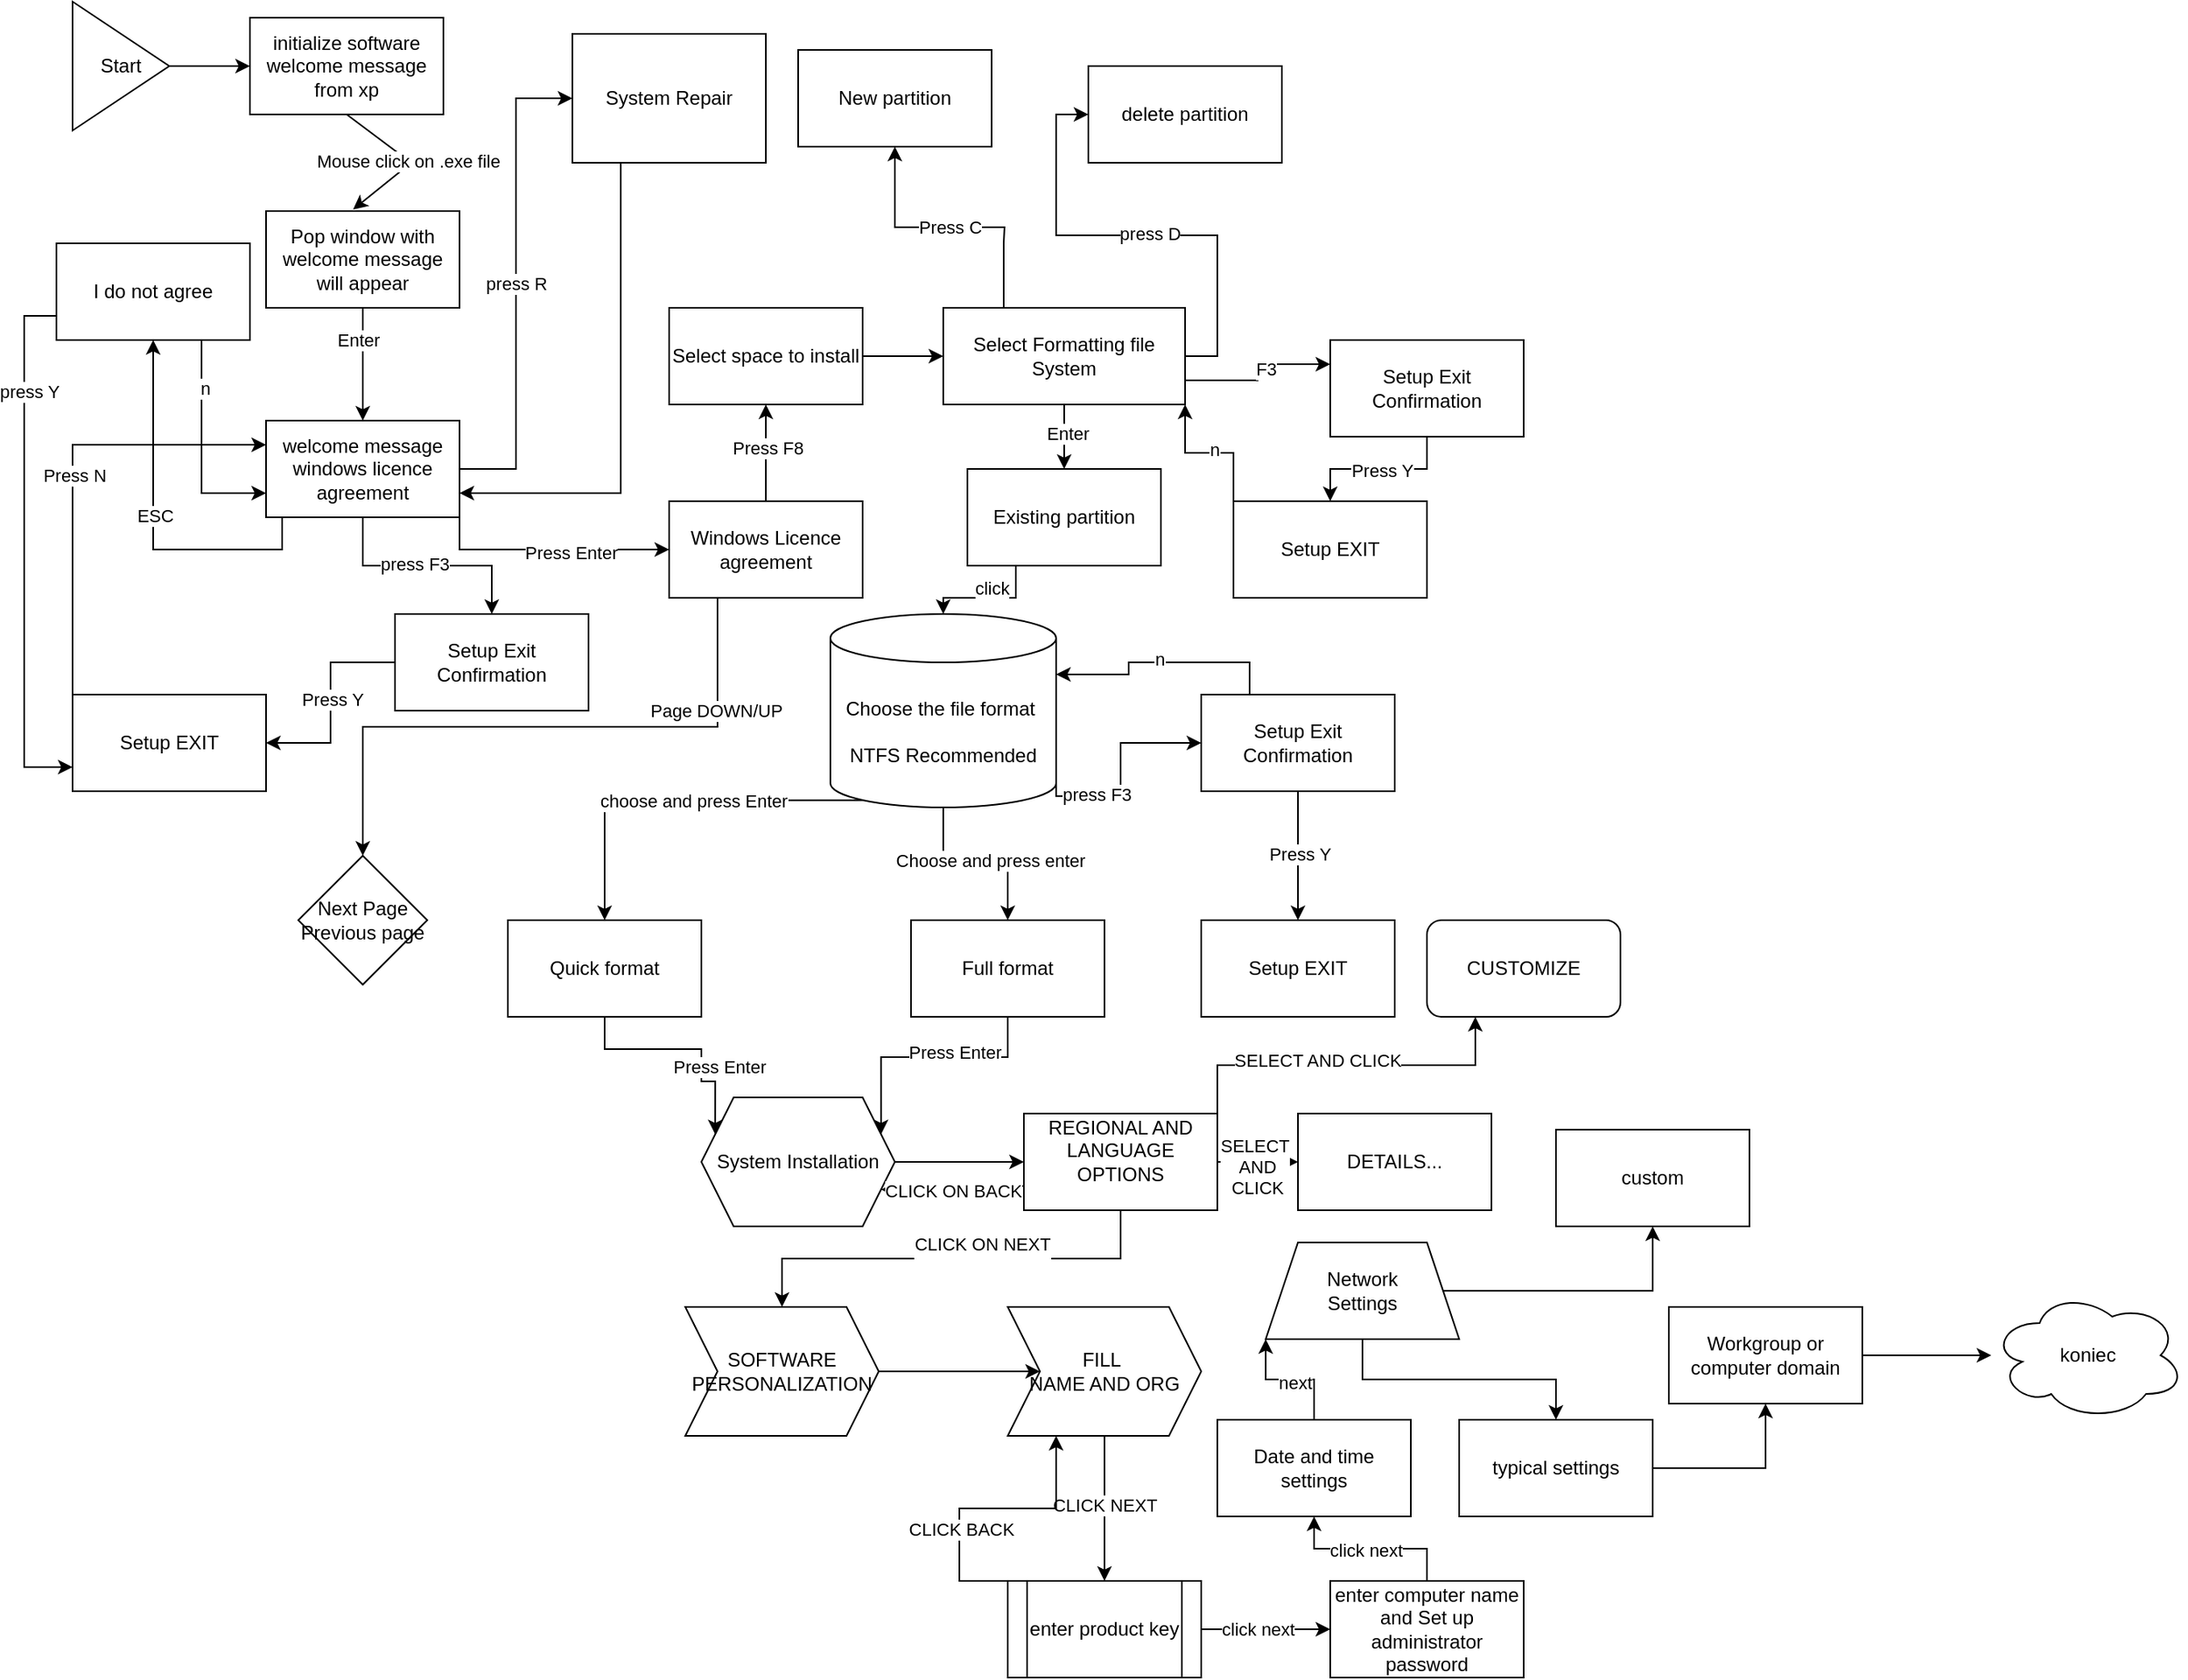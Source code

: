 <mxfile version="23.1.7" type="github">
  <diagram name="Page-1" id="2YBvvXClWsGukQMizWep">
    <mxGraphModel dx="2138" dy="573" grid="1" gridSize="10" guides="1" tooltips="1" connect="1" arrows="1" fold="1" page="1" pageScale="1" pageWidth="1100" pageHeight="850" math="0" shadow="0">
      <root>
        <mxCell id="0" />
        <mxCell id="1" parent="0" />
        <mxCell id="S-r7GQF2_RwExeyJcbZk-1" value="initialize software&lt;br&gt;welcome message from xp" style="rounded=0;whiteSpace=wrap;html=1;" parent="1" vertex="1">
          <mxGeometry x="10" y="20" width="120" height="60" as="geometry" />
        </mxCell>
        <mxCell id="S-r7GQF2_RwExeyJcbZk-18" value="" style="edgeStyle=orthogonalEdgeStyle;rounded=0;orthogonalLoop=1;jettySize=auto;html=1;" parent="1" source="S-r7GQF2_RwExeyJcbZk-2" target="S-r7GQF2_RwExeyJcbZk-17" edge="1">
          <mxGeometry relative="1" as="geometry" />
        </mxCell>
        <mxCell id="S-r7GQF2_RwExeyJcbZk-25" value="press F3" style="edgeLabel;html=1;align=center;verticalAlign=middle;resizable=0;points=[];" parent="S-r7GQF2_RwExeyJcbZk-18" vertex="1" connectable="0">
          <mxGeometry x="-0.118" y="1" relative="1" as="geometry">
            <mxPoint as="offset" />
          </mxGeometry>
        </mxCell>
        <mxCell id="S-r7GQF2_RwExeyJcbZk-19" style="edgeStyle=orthogonalEdgeStyle;rounded=0;orthogonalLoop=1;jettySize=auto;html=1;exitX=1;exitY=1;exitDx=0;exitDy=0;" parent="1" source="S-r7GQF2_RwExeyJcbZk-2" target="S-r7GQF2_RwExeyJcbZk-21" edge="1">
          <mxGeometry relative="1" as="geometry">
            <mxPoint x="230" y="410" as="targetPoint" />
          </mxGeometry>
        </mxCell>
        <mxCell id="S-r7GQF2_RwExeyJcbZk-32" value="Press Enter" style="edgeLabel;html=1;align=center;verticalAlign=middle;resizable=0;points=[];" parent="S-r7GQF2_RwExeyJcbZk-19" vertex="1" connectable="0">
          <mxGeometry x="0.177" y="-2" relative="1" as="geometry">
            <mxPoint as="offset" />
          </mxGeometry>
        </mxCell>
        <mxCell id="S-r7GQF2_RwExeyJcbZk-20" value="press R" style="edgeStyle=orthogonalEdgeStyle;rounded=0;orthogonalLoop=1;jettySize=auto;html=1;exitX=1;exitY=0.5;exitDx=0;exitDy=0;entryX=0;entryY=0.5;entryDx=0;entryDy=0;" parent="1" source="S-r7GQF2_RwExeyJcbZk-2" target="S-r7GQF2_RwExeyJcbZk-22" edge="1">
          <mxGeometry relative="1" as="geometry">
            <mxPoint x="260" y="290" as="targetPoint" />
          </mxGeometry>
        </mxCell>
        <mxCell id="6DMjlz3YkKxdJR9fjgnc-8" value="" style="edgeStyle=orthogonalEdgeStyle;rounded=0;orthogonalLoop=1;jettySize=auto;html=1;" edge="1" parent="1" source="S-r7GQF2_RwExeyJcbZk-2" target="6DMjlz3YkKxdJR9fjgnc-7">
          <mxGeometry relative="1" as="geometry">
            <Array as="points">
              <mxPoint x="30" y="350" />
              <mxPoint x="-50" y="350" />
            </Array>
          </mxGeometry>
        </mxCell>
        <mxCell id="6DMjlz3YkKxdJR9fjgnc-9" value="ESC" style="edgeLabel;html=1;align=center;verticalAlign=middle;resizable=0;points=[];" vertex="1" connectable="0" parent="6DMjlz3YkKxdJR9fjgnc-8">
          <mxGeometry x="0.056" y="-1" relative="1" as="geometry">
            <mxPoint as="offset" />
          </mxGeometry>
        </mxCell>
        <mxCell id="S-r7GQF2_RwExeyJcbZk-2" value="welcome message windows licence agreement" style="rounded=0;whiteSpace=wrap;html=1;" parent="1" vertex="1">
          <mxGeometry x="20" y="270" width="120" height="60" as="geometry" />
        </mxCell>
        <mxCell id="S-r7GQF2_RwExeyJcbZk-5" value="" style="edgeStyle=orthogonalEdgeStyle;rounded=0;orthogonalLoop=1;jettySize=auto;html=1;" parent="1" source="S-r7GQF2_RwExeyJcbZk-3" target="S-r7GQF2_RwExeyJcbZk-2" edge="1">
          <mxGeometry relative="1" as="geometry" />
        </mxCell>
        <mxCell id="S-r7GQF2_RwExeyJcbZk-15" value="Enter" style="edgeLabel;html=1;align=center;verticalAlign=middle;resizable=0;points=[];" parent="S-r7GQF2_RwExeyJcbZk-5" vertex="1" connectable="0">
          <mxGeometry x="-0.45" y="-3" relative="1" as="geometry">
            <mxPoint as="offset" />
          </mxGeometry>
        </mxCell>
        <mxCell id="S-r7GQF2_RwExeyJcbZk-3" value="Pop window with welcome message will appear" style="rounded=0;whiteSpace=wrap;html=1;" parent="1" vertex="1">
          <mxGeometry x="20" y="140" width="120" height="60" as="geometry" />
        </mxCell>
        <mxCell id="S-r7GQF2_RwExeyJcbZk-4" value="Mouse click on .exe file" style="endArrow=classic;html=1;rounded=0;entryX=0.45;entryY=-0.017;entryDx=0;entryDy=0;entryPerimeter=0;exitX=0.5;exitY=1;exitDx=0;exitDy=0;" parent="1" source="S-r7GQF2_RwExeyJcbZk-1" target="S-r7GQF2_RwExeyJcbZk-3" edge="1">
          <mxGeometry width="50" height="50" relative="1" as="geometry">
            <mxPoint x="340" y="310" as="sourcePoint" />
            <mxPoint x="390" y="260" as="targetPoint" />
            <Array as="points">
              <mxPoint x="110" y="110" />
            </Array>
          </mxGeometry>
        </mxCell>
        <mxCell id="S-r7GQF2_RwExeyJcbZk-28" value="" style="edgeStyle=orthogonalEdgeStyle;rounded=0;orthogonalLoop=1;jettySize=auto;html=1;" parent="1" source="S-r7GQF2_RwExeyJcbZk-17" target="S-r7GQF2_RwExeyJcbZk-27" edge="1">
          <mxGeometry relative="1" as="geometry" />
        </mxCell>
        <mxCell id="S-r7GQF2_RwExeyJcbZk-29" value="Press Y" style="edgeLabel;html=1;align=center;verticalAlign=middle;resizable=0;points=[];" parent="S-r7GQF2_RwExeyJcbZk-28" vertex="1" connectable="0">
          <mxGeometry x="-0.038" y="1" relative="1" as="geometry">
            <mxPoint as="offset" />
          </mxGeometry>
        </mxCell>
        <mxCell id="S-r7GQF2_RwExeyJcbZk-17" value="Setup Exit Confirmation" style="whiteSpace=wrap;html=1;rounded=0;" parent="1" vertex="1">
          <mxGeometry x="100" y="390" width="120" height="60" as="geometry" />
        </mxCell>
        <mxCell id="S-r7GQF2_RwExeyJcbZk-33" style="edgeStyle=orthogonalEdgeStyle;rounded=0;orthogonalLoop=1;jettySize=auto;html=1;exitX=0.5;exitY=0;exitDx=0;exitDy=0;entryX=0.5;entryY=1;entryDx=0;entryDy=0;" parent="1" source="S-r7GQF2_RwExeyJcbZk-21" target="S-r7GQF2_RwExeyJcbZk-34" edge="1">
          <mxGeometry relative="1" as="geometry">
            <mxPoint x="330.429" y="270" as="targetPoint" />
          </mxGeometry>
        </mxCell>
        <mxCell id="S-r7GQF2_RwExeyJcbZk-35" value="Press F8" style="edgeLabel;html=1;align=center;verticalAlign=middle;resizable=0;points=[];" parent="S-r7GQF2_RwExeyJcbZk-33" vertex="1" connectable="0">
          <mxGeometry x="0.11" y="-1" relative="1" as="geometry">
            <mxPoint as="offset" />
          </mxGeometry>
        </mxCell>
        <mxCell id="6DMjlz3YkKxdJR9fjgnc-14" style="edgeStyle=orthogonalEdgeStyle;rounded=0;orthogonalLoop=1;jettySize=auto;html=1;exitX=0.25;exitY=1;exitDx=0;exitDy=0;" edge="1" parent="1" source="S-r7GQF2_RwExeyJcbZk-21" target="6DMjlz3YkKxdJR9fjgnc-15">
          <mxGeometry relative="1" as="geometry">
            <mxPoint x="300.261" y="430.0" as="targetPoint" />
          </mxGeometry>
        </mxCell>
        <mxCell id="6DMjlz3YkKxdJR9fjgnc-16" value="Page DOWN/UP" style="edgeLabel;html=1;align=center;verticalAlign=middle;resizable=0;points=[];" vertex="1" connectable="0" parent="6DMjlz3YkKxdJR9fjgnc-14">
          <mxGeometry x="-0.633" y="-1" relative="1" as="geometry">
            <mxPoint as="offset" />
          </mxGeometry>
        </mxCell>
        <mxCell id="S-r7GQF2_RwExeyJcbZk-21" value="Windows Licence agreement" style="whiteSpace=wrap;html=1;rounded=0;" parent="1" vertex="1">
          <mxGeometry x="270" y="320" width="120" height="60" as="geometry" />
        </mxCell>
        <mxCell id="S-r7GQF2_RwExeyJcbZk-26" style="edgeStyle=orthogonalEdgeStyle;rounded=0;orthogonalLoop=1;jettySize=auto;html=1;exitX=0.25;exitY=1;exitDx=0;exitDy=0;entryX=1;entryY=0.75;entryDx=0;entryDy=0;" parent="1" source="S-r7GQF2_RwExeyJcbZk-22" target="S-r7GQF2_RwExeyJcbZk-2" edge="1">
          <mxGeometry relative="1" as="geometry" />
        </mxCell>
        <mxCell id="S-r7GQF2_RwExeyJcbZk-22" value="System Repair" style="whiteSpace=wrap;html=1;rounded=0;" parent="1" vertex="1">
          <mxGeometry x="210" y="30" width="120" height="80" as="geometry" />
        </mxCell>
        <mxCell id="S-r7GQF2_RwExeyJcbZk-30" style="edgeStyle=orthogonalEdgeStyle;rounded=0;orthogonalLoop=1;jettySize=auto;html=1;exitX=0;exitY=0;exitDx=0;exitDy=0;entryX=0;entryY=0.25;entryDx=0;entryDy=0;" parent="1" source="S-r7GQF2_RwExeyJcbZk-27" target="S-r7GQF2_RwExeyJcbZk-2" edge="1">
          <mxGeometry relative="1" as="geometry" />
        </mxCell>
        <mxCell id="S-r7GQF2_RwExeyJcbZk-31" value="Press N" style="edgeLabel;html=1;align=center;verticalAlign=middle;resizable=0;points=[];" parent="S-r7GQF2_RwExeyJcbZk-30" vertex="1" connectable="0">
          <mxGeometry x="-0.007" y="-1" relative="1" as="geometry">
            <mxPoint as="offset" />
          </mxGeometry>
        </mxCell>
        <mxCell id="S-r7GQF2_RwExeyJcbZk-27" value="Setup EXIT" style="whiteSpace=wrap;html=1;rounded=0;" parent="1" vertex="1">
          <mxGeometry x="-100" y="440" width="120" height="60" as="geometry" />
        </mxCell>
        <mxCell id="S-r7GQF2_RwExeyJcbZk-36" style="edgeStyle=orthogonalEdgeStyle;rounded=0;orthogonalLoop=1;jettySize=auto;html=1;exitX=1;exitY=0.5;exitDx=0;exitDy=0;" parent="1" source="S-r7GQF2_RwExeyJcbZk-34" target="S-r7GQF2_RwExeyJcbZk-37" edge="1">
          <mxGeometry relative="1" as="geometry">
            <mxPoint x="460" y="229.571" as="targetPoint" />
          </mxGeometry>
        </mxCell>
        <mxCell id="S-r7GQF2_RwExeyJcbZk-34" value="Select space to install" style="whiteSpace=wrap;html=1;rounded=0;" parent="1" vertex="1">
          <mxGeometry x="270" y="200" width="120" height="60" as="geometry" />
        </mxCell>
        <mxCell id="S-r7GQF2_RwExeyJcbZk-39" value="" style="edgeStyle=orthogonalEdgeStyle;rounded=0;orthogonalLoop=1;jettySize=auto;html=1;" parent="1" source="S-r7GQF2_RwExeyJcbZk-37" target="S-r7GQF2_RwExeyJcbZk-38" edge="1">
          <mxGeometry relative="1" as="geometry" />
        </mxCell>
        <mxCell id="S-r7GQF2_RwExeyJcbZk-40" value="Enter" style="edgeLabel;html=1;align=center;verticalAlign=middle;resizable=0;points=[];" parent="S-r7GQF2_RwExeyJcbZk-39" vertex="1" connectable="0">
          <mxGeometry x="-0.132" y="2" relative="1" as="geometry">
            <mxPoint as="offset" />
          </mxGeometry>
        </mxCell>
        <mxCell id="S-r7GQF2_RwExeyJcbZk-41" value="Press C" style="edgeStyle=orthogonalEdgeStyle;rounded=0;orthogonalLoop=1;jettySize=auto;html=1;exitX=0.25;exitY=0;exitDx=0;exitDy=0;entryX=0.5;entryY=1;entryDx=0;entryDy=0;" parent="1" source="S-r7GQF2_RwExeyJcbZk-37" target="S-r7GQF2_RwExeyJcbZk-42" edge="1">
          <mxGeometry relative="1" as="geometry">
            <mxPoint x="460" y="130" as="targetPoint" />
            <Array as="points">
              <mxPoint x="478" y="160" />
              <mxPoint x="478" y="160" />
              <mxPoint x="478" y="150" />
              <mxPoint x="410" y="150" />
            </Array>
          </mxGeometry>
        </mxCell>
        <mxCell id="S-r7GQF2_RwExeyJcbZk-58" style="edgeStyle=orthogonalEdgeStyle;rounded=0;orthogonalLoop=1;jettySize=auto;html=1;exitX=1;exitY=0.5;exitDx=0;exitDy=0;entryX=0;entryY=0.5;entryDx=0;entryDy=0;" parent="1" source="S-r7GQF2_RwExeyJcbZk-37" target="S-r7GQF2_RwExeyJcbZk-59" edge="1">
          <mxGeometry relative="1" as="geometry">
            <mxPoint x="640" y="229.571" as="targetPoint" />
          </mxGeometry>
        </mxCell>
        <mxCell id="S-r7GQF2_RwExeyJcbZk-60" value="press D" style="edgeLabel;html=1;align=center;verticalAlign=middle;resizable=0;points=[];" parent="S-r7GQF2_RwExeyJcbZk-58" vertex="1" connectable="0">
          <mxGeometry x="-0.054" y="-1" relative="1" as="geometry">
            <mxPoint as="offset" />
          </mxGeometry>
        </mxCell>
        <mxCell id="6DMjlz3YkKxdJR9fjgnc-1" style="edgeStyle=orthogonalEdgeStyle;rounded=0;orthogonalLoop=1;jettySize=auto;html=1;exitX=1;exitY=0.75;exitDx=0;exitDy=0;entryX=0;entryY=0.25;entryDx=0;entryDy=0;" edge="1" parent="1" source="S-r7GQF2_RwExeyJcbZk-37" target="S-r7GQF2_RwExeyJcbZk-89">
          <mxGeometry relative="1" as="geometry" />
        </mxCell>
        <mxCell id="6DMjlz3YkKxdJR9fjgnc-2" value="F3" style="edgeLabel;html=1;align=center;verticalAlign=middle;resizable=0;points=[];" vertex="1" connectable="0" parent="6DMjlz3YkKxdJR9fjgnc-1">
          <mxGeometry x="0.2" y="-3" relative="1" as="geometry">
            <mxPoint as="offset" />
          </mxGeometry>
        </mxCell>
        <mxCell id="S-r7GQF2_RwExeyJcbZk-37" value="Select Formatting file System" style="rounded=0;whiteSpace=wrap;html=1;" parent="1" vertex="1">
          <mxGeometry x="440" y="200" width="150" height="60" as="geometry" />
        </mxCell>
        <mxCell id="S-r7GQF2_RwExeyJcbZk-47" style="edgeStyle=orthogonalEdgeStyle;rounded=0;orthogonalLoop=1;jettySize=auto;html=1;exitX=0.25;exitY=1;exitDx=0;exitDy=0;" parent="1" source="S-r7GQF2_RwExeyJcbZk-38" target="S-r7GQF2_RwExeyJcbZk-61" edge="1">
          <mxGeometry relative="1" as="geometry">
            <mxPoint x="360" y="430" as="targetPoint" />
          </mxGeometry>
        </mxCell>
        <mxCell id="S-r7GQF2_RwExeyJcbZk-48" value="click&lt;div&gt;&lt;br/&gt;&lt;/div&gt;" style="edgeLabel;html=1;align=center;verticalAlign=middle;resizable=0;points=[];" parent="S-r7GQF2_RwExeyJcbZk-47" vertex="1" connectable="0">
          <mxGeometry x="-0.063" y="1" relative="1" as="geometry">
            <mxPoint as="offset" />
          </mxGeometry>
        </mxCell>
        <mxCell id="S-r7GQF2_RwExeyJcbZk-38" value="Existing partition" style="whiteSpace=wrap;html=1;rounded=0;" parent="1" vertex="1">
          <mxGeometry x="455" y="300" width="120" height="60" as="geometry" />
        </mxCell>
        <mxCell id="S-r7GQF2_RwExeyJcbZk-42" value="New partition" style="whiteSpace=wrap;html=1;rounded=0;" parent="1" vertex="1">
          <mxGeometry x="350" y="40" width="120" height="60" as="geometry" />
        </mxCell>
        <mxCell id="S-r7GQF2_RwExeyJcbZk-49" style="edgeStyle=orthogonalEdgeStyle;rounded=0;orthogonalLoop=1;jettySize=auto;html=1;exitX=0.145;exitY=1;exitDx=0;exitDy=-4.35;entryX=0.5;entryY=0;entryDx=0;entryDy=0;exitPerimeter=0;" parent="1" source="S-r7GQF2_RwExeyJcbZk-61" target="S-r7GQF2_RwExeyJcbZk-51" edge="1">
          <mxGeometry relative="1" as="geometry">
            <mxPoint x="280.0" y="580" as="targetPoint" />
            <mxPoint x="330" y="490" as="sourcePoint" />
          </mxGeometry>
        </mxCell>
        <mxCell id="S-r7GQF2_RwExeyJcbZk-53" value="choose and press Enter" style="edgeLabel;html=1;align=center;verticalAlign=middle;resizable=0;points=[];" parent="S-r7GQF2_RwExeyJcbZk-49" vertex="1" connectable="0">
          <mxGeometry x="-0.099" relative="1" as="geometry">
            <mxPoint as="offset" />
          </mxGeometry>
        </mxCell>
        <mxCell id="S-r7GQF2_RwExeyJcbZk-50" style="edgeStyle=orthogonalEdgeStyle;rounded=0;orthogonalLoop=1;jettySize=auto;html=1;" parent="1" source="S-r7GQF2_RwExeyJcbZk-61" target="S-r7GQF2_RwExeyJcbZk-52" edge="1">
          <mxGeometry relative="1" as="geometry">
            <mxPoint x="440.0" y="580" as="targetPoint" />
            <mxPoint x="390" y="490" as="sourcePoint" />
          </mxGeometry>
        </mxCell>
        <mxCell id="S-r7GQF2_RwExeyJcbZk-54" value="Choose and press enter" style="edgeLabel;html=1;align=center;verticalAlign=middle;resizable=0;points=[];" parent="S-r7GQF2_RwExeyJcbZk-50" vertex="1" connectable="0">
          <mxGeometry x="0.161" y="2" relative="1" as="geometry">
            <mxPoint as="offset" />
          </mxGeometry>
        </mxCell>
        <mxCell id="S-r7GQF2_RwExeyJcbZk-46" style="edgeStyle=orthogonalEdgeStyle;rounded=0;orthogonalLoop=1;jettySize=auto;html=1;exitX=0.5;exitY=1;exitDx=0;exitDy=0;" parent="1" edge="1">
          <mxGeometry relative="1" as="geometry">
            <mxPoint x="360" y="490" as="sourcePoint" />
            <mxPoint x="360" y="490" as="targetPoint" />
          </mxGeometry>
        </mxCell>
        <mxCell id="S-r7GQF2_RwExeyJcbZk-56" style="edgeStyle=orthogonalEdgeStyle;rounded=0;orthogonalLoop=1;jettySize=auto;html=1;exitX=0.5;exitY=1;exitDx=0;exitDy=0;entryX=0;entryY=0.25;entryDx=0;entryDy=0;" parent="1" source="S-r7GQF2_RwExeyJcbZk-51" target="S-r7GQF2_RwExeyJcbZk-62" edge="1">
          <mxGeometry relative="1" as="geometry">
            <mxPoint x="320" y="680" as="targetPoint" />
            <Array as="points">
              <mxPoint x="230" y="660" />
              <mxPoint x="290" y="660" />
              <mxPoint x="290" y="680" />
              <mxPoint x="299" y="680" />
            </Array>
          </mxGeometry>
        </mxCell>
        <mxCell id="S-r7GQF2_RwExeyJcbZk-63" value="Press Enter" style="edgeLabel;html=1;align=center;verticalAlign=middle;resizable=0;points=[];" parent="S-r7GQF2_RwExeyJcbZk-56" vertex="1" connectable="0">
          <mxGeometry x="0.535" y="10" relative="1" as="geometry">
            <mxPoint x="-8" y="-9" as="offset" />
          </mxGeometry>
        </mxCell>
        <mxCell id="S-r7GQF2_RwExeyJcbZk-51" value="Quick format" style="whiteSpace=wrap;html=1;rounded=0;" parent="1" vertex="1">
          <mxGeometry x="170" y="580" width="120" height="60" as="geometry" />
        </mxCell>
        <mxCell id="S-r7GQF2_RwExeyJcbZk-57" style="edgeStyle=orthogonalEdgeStyle;rounded=0;orthogonalLoop=1;jettySize=auto;html=1;exitX=0.5;exitY=1;exitDx=0;exitDy=0;entryX=1;entryY=0.25;entryDx=0;entryDy=0;" parent="1" source="S-r7GQF2_RwExeyJcbZk-52" target="S-r7GQF2_RwExeyJcbZk-62" edge="1">
          <mxGeometry relative="1" as="geometry">
            <mxPoint x="380" y="680" as="targetPoint" />
          </mxGeometry>
        </mxCell>
        <mxCell id="S-r7GQF2_RwExeyJcbZk-64" value="Press Enter" style="edgeLabel;html=1;align=center;verticalAlign=middle;resizable=0;points=[];" parent="S-r7GQF2_RwExeyJcbZk-57" vertex="1" connectable="0">
          <mxGeometry x="-0.215" y="-3" relative="1" as="geometry">
            <mxPoint x="1" as="offset" />
          </mxGeometry>
        </mxCell>
        <mxCell id="S-r7GQF2_RwExeyJcbZk-52" value="Full format" style="whiteSpace=wrap;html=1;rounded=0;" parent="1" vertex="1">
          <mxGeometry x="420" y="580" width="120" height="60" as="geometry" />
        </mxCell>
        <mxCell id="S-r7GQF2_RwExeyJcbZk-59" value="delete partition" style="whiteSpace=wrap;html=1;rounded=0;" parent="1" vertex="1">
          <mxGeometry x="530" y="50" width="120" height="60" as="geometry" />
        </mxCell>
        <mxCell id="S-r7GQF2_RwExeyJcbZk-61" value="Choose the file format&amp;nbsp;&lt;br&gt;&lt;br&gt;NTFS Recommended" style="shape=cylinder3;whiteSpace=wrap;html=1;boundedLbl=1;backgroundOutline=1;size=15;" parent="1" vertex="1">
          <mxGeometry x="370" y="390" width="140" height="120" as="geometry" />
        </mxCell>
        <mxCell id="6DMjlz3YkKxdJR9fjgnc-18" value="" style="edgeStyle=orthogonalEdgeStyle;rounded=0;orthogonalLoop=1;jettySize=auto;html=1;" edge="1" parent="1" source="S-r7GQF2_RwExeyJcbZk-62" target="6DMjlz3YkKxdJR9fjgnc-17">
          <mxGeometry relative="1" as="geometry" />
        </mxCell>
        <mxCell id="S-r7GQF2_RwExeyJcbZk-62" value="System Installation" style="shape=hexagon;perimeter=hexagonPerimeter2;whiteSpace=wrap;html=1;fixedSize=1;" parent="1" vertex="1">
          <mxGeometry x="290" y="690" width="120" height="80" as="geometry" />
        </mxCell>
        <mxCell id="S-r7GQF2_RwExeyJcbZk-76" value="" style="edgeStyle=orthogonalEdgeStyle;rounded=0;orthogonalLoop=1;jettySize=auto;html=1;entryX=0;entryY=0.5;entryDx=0;entryDy=0;exitX=1;exitY=0.5;exitDx=0;exitDy=0;exitPerimeter=0;" parent="1" source="S-r7GQF2_RwExeyJcbZk-61" target="S-r7GQF2_RwExeyJcbZk-82" edge="1">
          <mxGeometry relative="1" as="geometry">
            <mxPoint x="720" y="320" as="sourcePoint" />
            <mxPoint x="629.997" y="460" as="targetPoint" />
            <Array as="points">
              <mxPoint x="510" y="503" />
              <mxPoint x="550" y="503" />
              <mxPoint x="550" y="470" />
            </Array>
          </mxGeometry>
        </mxCell>
        <mxCell id="S-r7GQF2_RwExeyJcbZk-77" value="press F3" style="edgeLabel;html=1;align=center;verticalAlign=middle;resizable=0;points=[];" parent="S-r7GQF2_RwExeyJcbZk-76" vertex="1" connectable="0">
          <mxGeometry x="-0.118" y="1" relative="1" as="geometry">
            <mxPoint as="offset" />
          </mxGeometry>
        </mxCell>
        <mxCell id="S-r7GQF2_RwExeyJcbZk-78" value="" style="edgeStyle=orthogonalEdgeStyle;rounded=0;orthogonalLoop=1;jettySize=auto;html=1;" parent="1" source="S-r7GQF2_RwExeyJcbZk-82" target="S-r7GQF2_RwExeyJcbZk-83" edge="1">
          <mxGeometry relative="1" as="geometry" />
        </mxCell>
        <mxCell id="S-r7GQF2_RwExeyJcbZk-79" value="Press Y" style="edgeLabel;html=1;align=center;verticalAlign=middle;resizable=0;points=[];" parent="S-r7GQF2_RwExeyJcbZk-78" vertex="1" connectable="0">
          <mxGeometry x="-0.038" y="1" relative="1" as="geometry">
            <mxPoint as="offset" />
          </mxGeometry>
        </mxCell>
        <mxCell id="S-r7GQF2_RwExeyJcbZk-82" value="Setup Exit Confirmation" style="whiteSpace=wrap;html=1;rounded=0;" parent="1" vertex="1">
          <mxGeometry x="600" y="440" width="120" height="60" as="geometry" />
        </mxCell>
        <mxCell id="S-r7GQF2_RwExeyJcbZk-83" value="Setup EXIT" style="whiteSpace=wrap;html=1;rounded=0;" parent="1" vertex="1">
          <mxGeometry x="600" y="580" width="120" height="60" as="geometry" />
        </mxCell>
        <mxCell id="S-r7GQF2_RwExeyJcbZk-85" style="edgeStyle=orthogonalEdgeStyle;rounded=0;orthogonalLoop=1;jettySize=auto;html=1;exitX=0.25;exitY=0;exitDx=0;exitDy=0;entryX=1;entryY=0;entryDx=0;entryDy=37.5;entryPerimeter=0;" parent="1" source="S-r7GQF2_RwExeyJcbZk-82" target="S-r7GQF2_RwExeyJcbZk-61" edge="1">
          <mxGeometry relative="1" as="geometry" />
        </mxCell>
        <mxCell id="S-r7GQF2_RwExeyJcbZk-86" value="n" style="edgeLabel;html=1;align=center;verticalAlign=middle;resizable=0;points=[];" parent="S-r7GQF2_RwExeyJcbZk-85" vertex="1" connectable="0">
          <mxGeometry x="0.036" y="-2" relative="1" as="geometry">
            <mxPoint as="offset" />
          </mxGeometry>
        </mxCell>
        <mxCell id="S-r7GQF2_RwExeyJcbZk-87" value="" style="edgeStyle=orthogonalEdgeStyle;rounded=0;orthogonalLoop=1;jettySize=auto;html=1;" parent="1" source="S-r7GQF2_RwExeyJcbZk-89" target="S-r7GQF2_RwExeyJcbZk-90" edge="1">
          <mxGeometry relative="1" as="geometry" />
        </mxCell>
        <mxCell id="S-r7GQF2_RwExeyJcbZk-88" value="Press Y" style="edgeLabel;html=1;align=center;verticalAlign=middle;resizable=0;points=[];" parent="S-r7GQF2_RwExeyJcbZk-87" vertex="1" connectable="0">
          <mxGeometry x="-0.038" y="1" relative="1" as="geometry">
            <mxPoint as="offset" />
          </mxGeometry>
        </mxCell>
        <mxCell id="S-r7GQF2_RwExeyJcbZk-89" value="Setup Exit Confirmation" style="whiteSpace=wrap;html=1;rounded=0;" parent="1" vertex="1">
          <mxGeometry x="680" y="220" width="120" height="60" as="geometry" />
        </mxCell>
        <mxCell id="6DMjlz3YkKxdJR9fjgnc-3" style="edgeStyle=orthogonalEdgeStyle;rounded=0;orthogonalLoop=1;jettySize=auto;html=1;exitX=0;exitY=0;exitDx=0;exitDy=0;entryX=1;entryY=1;entryDx=0;entryDy=0;" edge="1" parent="1" source="S-r7GQF2_RwExeyJcbZk-90" target="S-r7GQF2_RwExeyJcbZk-37">
          <mxGeometry relative="1" as="geometry" />
        </mxCell>
        <mxCell id="6DMjlz3YkKxdJR9fjgnc-4" value="n" style="edgeLabel;html=1;align=center;verticalAlign=middle;resizable=0;points=[];" vertex="1" connectable="0" parent="6DMjlz3YkKxdJR9fjgnc-3">
          <mxGeometry x="-0.067" y="-2" relative="1" as="geometry">
            <mxPoint as="offset" />
          </mxGeometry>
        </mxCell>
        <mxCell id="S-r7GQF2_RwExeyJcbZk-90" value="Setup EXIT" style="whiteSpace=wrap;html=1;rounded=0;" parent="1" vertex="1">
          <mxGeometry x="620" y="320" width="120" height="60" as="geometry" />
        </mxCell>
        <mxCell id="6DMjlz3YkKxdJR9fjgnc-6" style="edgeStyle=orthogonalEdgeStyle;rounded=0;orthogonalLoop=1;jettySize=auto;html=1;exitX=1;exitY=0.5;exitDx=0;exitDy=0;entryX=0;entryY=0.5;entryDx=0;entryDy=0;" edge="1" parent="1" source="6DMjlz3YkKxdJR9fjgnc-5" target="S-r7GQF2_RwExeyJcbZk-1">
          <mxGeometry relative="1" as="geometry" />
        </mxCell>
        <mxCell id="6DMjlz3YkKxdJR9fjgnc-5" value="Start" style="triangle;whiteSpace=wrap;html=1;" vertex="1" parent="1">
          <mxGeometry x="-100" y="10" width="60" height="80" as="geometry" />
        </mxCell>
        <mxCell id="6DMjlz3YkKxdJR9fjgnc-10" style="edgeStyle=orthogonalEdgeStyle;rounded=0;orthogonalLoop=1;jettySize=auto;html=1;exitX=0;exitY=0.75;exitDx=0;exitDy=0;entryX=0;entryY=0.75;entryDx=0;entryDy=0;" edge="1" parent="1" source="6DMjlz3YkKxdJR9fjgnc-7" target="S-r7GQF2_RwExeyJcbZk-27">
          <mxGeometry relative="1" as="geometry" />
        </mxCell>
        <mxCell id="6DMjlz3YkKxdJR9fjgnc-11" value="press Y" style="edgeLabel;html=1;align=center;verticalAlign=middle;resizable=0;points=[];" vertex="1" connectable="0" parent="6DMjlz3YkKxdJR9fjgnc-10">
          <mxGeometry x="-0.595" y="3" relative="1" as="geometry">
            <mxPoint as="offset" />
          </mxGeometry>
        </mxCell>
        <mxCell id="6DMjlz3YkKxdJR9fjgnc-12" style="edgeStyle=orthogonalEdgeStyle;rounded=0;orthogonalLoop=1;jettySize=auto;html=1;exitX=0.75;exitY=1;exitDx=0;exitDy=0;entryX=0;entryY=0.75;entryDx=0;entryDy=0;" edge="1" parent="1" source="6DMjlz3YkKxdJR9fjgnc-7" target="S-r7GQF2_RwExeyJcbZk-2">
          <mxGeometry relative="1" as="geometry" />
        </mxCell>
        <mxCell id="6DMjlz3YkKxdJR9fjgnc-13" value="n" style="edgeLabel;html=1;align=center;verticalAlign=middle;resizable=0;points=[];" vertex="1" connectable="0" parent="6DMjlz3YkKxdJR9fjgnc-12">
          <mxGeometry x="-0.555" y="2" relative="1" as="geometry">
            <mxPoint as="offset" />
          </mxGeometry>
        </mxCell>
        <mxCell id="6DMjlz3YkKxdJR9fjgnc-7" value="I do not agree" style="whiteSpace=wrap;html=1;rounded=0;" vertex="1" parent="1">
          <mxGeometry x="-110" y="160" width="120" height="60" as="geometry" />
        </mxCell>
        <mxCell id="6DMjlz3YkKxdJR9fjgnc-15" value="Next Page&lt;br&gt;Previous page" style="rhombus;whiteSpace=wrap;html=1;" vertex="1" parent="1">
          <mxGeometry x="40.001" y="540.0" width="80" height="80" as="geometry" />
        </mxCell>
        <mxCell id="6DMjlz3YkKxdJR9fjgnc-19" style="edgeStyle=orthogonalEdgeStyle;rounded=0;orthogonalLoop=1;jettySize=auto;html=1;exitX=1;exitY=0;exitDx=0;exitDy=0;entryX=0.25;entryY=1;entryDx=0;entryDy=0;" edge="1" parent="1" source="6DMjlz3YkKxdJR9fjgnc-17" target="6DMjlz3YkKxdJR9fjgnc-20">
          <mxGeometry relative="1" as="geometry">
            <mxPoint x="750" y="650" as="targetPoint" />
          </mxGeometry>
        </mxCell>
        <mxCell id="6DMjlz3YkKxdJR9fjgnc-23" value="SELECT AND CLICK" style="edgeLabel;html=1;align=center;verticalAlign=middle;resizable=0;points=[];" vertex="1" connectable="0" parent="6DMjlz3YkKxdJR9fjgnc-19">
          <mxGeometry x="-0.163" y="3" relative="1" as="geometry">
            <mxPoint as="offset" />
          </mxGeometry>
        </mxCell>
        <mxCell id="6DMjlz3YkKxdJR9fjgnc-22" value="" style="edgeStyle=orthogonalEdgeStyle;rounded=0;orthogonalLoop=1;jettySize=auto;html=1;" edge="1" parent="1" source="6DMjlz3YkKxdJR9fjgnc-17" target="6DMjlz3YkKxdJR9fjgnc-21">
          <mxGeometry relative="1" as="geometry" />
        </mxCell>
        <mxCell id="6DMjlz3YkKxdJR9fjgnc-24" value="SELECT&lt;br&gt;&amp;nbsp;AND&lt;br&gt;&amp;nbsp;CLICK" style="edgeLabel;html=1;align=center;verticalAlign=middle;resizable=0;points=[];" vertex="1" connectable="0" parent="6DMjlz3YkKxdJR9fjgnc-22">
          <mxGeometry x="-0.085" y="-3" relative="1" as="geometry">
            <mxPoint as="offset" />
          </mxGeometry>
        </mxCell>
        <mxCell id="6DMjlz3YkKxdJR9fjgnc-25" style="edgeStyle=orthogonalEdgeStyle;rounded=0;orthogonalLoop=1;jettySize=auto;html=1;exitX=0;exitY=0.75;exitDx=0;exitDy=0;entryX=1;entryY=0.75;entryDx=0;entryDy=0;" edge="1" parent="1" source="6DMjlz3YkKxdJR9fjgnc-17" target="S-r7GQF2_RwExeyJcbZk-62">
          <mxGeometry relative="1" as="geometry" />
        </mxCell>
        <mxCell id="6DMjlz3YkKxdJR9fjgnc-26" value="CLICK ON BACK" style="edgeLabel;html=1;align=center;verticalAlign=middle;resizable=0;points=[];" vertex="1" connectable="0" parent="6DMjlz3YkKxdJR9fjgnc-25">
          <mxGeometry x="0.019" y="1" relative="1" as="geometry">
            <mxPoint as="offset" />
          </mxGeometry>
        </mxCell>
        <mxCell id="6DMjlz3YkKxdJR9fjgnc-28" style="edgeStyle=orthogonalEdgeStyle;rounded=0;orthogonalLoop=1;jettySize=auto;html=1;exitX=0.5;exitY=1;exitDx=0;exitDy=0;entryX=0.5;entryY=0;entryDx=0;entryDy=0;" edge="1" parent="1" source="6DMjlz3YkKxdJR9fjgnc-17" target="6DMjlz3YkKxdJR9fjgnc-27">
          <mxGeometry relative="1" as="geometry" />
        </mxCell>
        <mxCell id="6DMjlz3YkKxdJR9fjgnc-29" value="CLICK ON NEXT&lt;div&gt;&lt;br/&gt;&lt;/div&gt;" style="edgeLabel;html=1;align=center;verticalAlign=middle;resizable=0;points=[];" vertex="1" connectable="0" parent="6DMjlz3YkKxdJR9fjgnc-28">
          <mxGeometry x="-0.136" y="-2" relative="1" as="geometry">
            <mxPoint as="offset" />
          </mxGeometry>
        </mxCell>
        <mxCell id="6DMjlz3YkKxdJR9fjgnc-17" value="REGIONAL AND LANGUAGE OPTIONS&lt;div&gt;&lt;br/&gt;&lt;/div&gt;" style="whiteSpace=wrap;html=1;" vertex="1" parent="1">
          <mxGeometry x="490" y="700" width="120" height="60" as="geometry" />
        </mxCell>
        <mxCell id="6DMjlz3YkKxdJR9fjgnc-20" value="CUSTOMIZE" style="rounded=1;whiteSpace=wrap;html=1;" vertex="1" parent="1">
          <mxGeometry x="740" y="580" width="120" height="60" as="geometry" />
        </mxCell>
        <mxCell id="6DMjlz3YkKxdJR9fjgnc-21" value="DETAILS..." style="whiteSpace=wrap;html=1;" vertex="1" parent="1">
          <mxGeometry x="660" y="700" width="120" height="60" as="geometry" />
        </mxCell>
        <mxCell id="6DMjlz3YkKxdJR9fjgnc-31" value="" style="edgeStyle=orthogonalEdgeStyle;rounded=0;orthogonalLoop=1;jettySize=auto;html=1;" edge="1" parent="1" source="6DMjlz3YkKxdJR9fjgnc-27" target="6DMjlz3YkKxdJR9fjgnc-30">
          <mxGeometry relative="1" as="geometry" />
        </mxCell>
        <mxCell id="6DMjlz3YkKxdJR9fjgnc-27" value="SOFTWARE PERSONALIZATION" style="shape=step;perimeter=stepPerimeter;whiteSpace=wrap;html=1;fixedSize=1;" vertex="1" parent="1">
          <mxGeometry x="280" y="820" width="120" height="80" as="geometry" />
        </mxCell>
        <mxCell id="6DMjlz3YkKxdJR9fjgnc-33" value="" style="edgeStyle=orthogonalEdgeStyle;rounded=0;orthogonalLoop=1;jettySize=auto;html=1;" edge="1" parent="1" source="6DMjlz3YkKxdJR9fjgnc-30" target="6DMjlz3YkKxdJR9fjgnc-32">
          <mxGeometry relative="1" as="geometry" />
        </mxCell>
        <mxCell id="6DMjlz3YkKxdJR9fjgnc-34" value="CLICK NEXT" style="edgeLabel;html=1;align=center;verticalAlign=middle;resizable=0;points=[];" vertex="1" connectable="0" parent="6DMjlz3YkKxdJR9fjgnc-33">
          <mxGeometry x="-0.043" relative="1" as="geometry">
            <mxPoint as="offset" />
          </mxGeometry>
        </mxCell>
        <mxCell id="6DMjlz3YkKxdJR9fjgnc-30" value="FILL&amp;nbsp;&lt;br&gt;NAME AND ORG" style="shape=step;perimeter=stepPerimeter;whiteSpace=wrap;html=1;fixedSize=1;" vertex="1" parent="1">
          <mxGeometry x="480" y="820" width="120" height="80" as="geometry" />
        </mxCell>
        <mxCell id="6DMjlz3YkKxdJR9fjgnc-35" style="edgeStyle=orthogonalEdgeStyle;rounded=0;orthogonalLoop=1;jettySize=auto;html=1;exitX=0;exitY=0;exitDx=0;exitDy=0;entryX=0.25;entryY=1;entryDx=0;entryDy=0;" edge="1" parent="1" source="6DMjlz3YkKxdJR9fjgnc-32" target="6DMjlz3YkKxdJR9fjgnc-30">
          <mxGeometry relative="1" as="geometry">
            <Array as="points">
              <mxPoint x="450" y="990" />
              <mxPoint x="450" y="945" />
              <mxPoint x="510" y="945" />
            </Array>
          </mxGeometry>
        </mxCell>
        <mxCell id="6DMjlz3YkKxdJR9fjgnc-36" value="CLICK BACK" style="edgeLabel;html=1;align=center;verticalAlign=middle;resizable=0;points=[];" vertex="1" connectable="0" parent="6DMjlz3YkKxdJR9fjgnc-35">
          <mxGeometry x="-0.305" y="-1" relative="1" as="geometry">
            <mxPoint as="offset" />
          </mxGeometry>
        </mxCell>
        <mxCell id="6DMjlz3YkKxdJR9fjgnc-39" value="" style="edgeStyle=orthogonalEdgeStyle;rounded=0;orthogonalLoop=1;jettySize=auto;html=1;" edge="1" parent="1" source="6DMjlz3YkKxdJR9fjgnc-32" target="6DMjlz3YkKxdJR9fjgnc-38">
          <mxGeometry relative="1" as="geometry" />
        </mxCell>
        <mxCell id="6DMjlz3YkKxdJR9fjgnc-40" value="click next" style="edgeLabel;html=1;align=center;verticalAlign=middle;resizable=0;points=[];" vertex="1" connectable="0" parent="6DMjlz3YkKxdJR9fjgnc-39">
          <mxGeometry x="-0.135" relative="1" as="geometry">
            <mxPoint as="offset" />
          </mxGeometry>
        </mxCell>
        <mxCell id="6DMjlz3YkKxdJR9fjgnc-32" value="enter product key" style="shape=process;whiteSpace=wrap;html=1;backgroundOutline=1;" vertex="1" parent="1">
          <mxGeometry x="480" y="990" width="120" height="60" as="geometry" />
        </mxCell>
        <mxCell id="6DMjlz3YkKxdJR9fjgnc-42" value="" style="edgeStyle=orthogonalEdgeStyle;rounded=0;orthogonalLoop=1;jettySize=auto;html=1;" edge="1" parent="1" source="6DMjlz3YkKxdJR9fjgnc-38" target="6DMjlz3YkKxdJR9fjgnc-41">
          <mxGeometry relative="1" as="geometry" />
        </mxCell>
        <mxCell id="6DMjlz3YkKxdJR9fjgnc-43" value="click next" style="edgeLabel;html=1;align=center;verticalAlign=middle;resizable=0;points=[];" vertex="1" connectable="0" parent="6DMjlz3YkKxdJR9fjgnc-42">
          <mxGeometry x="0.064" y="1" relative="1" as="geometry">
            <mxPoint as="offset" />
          </mxGeometry>
        </mxCell>
        <mxCell id="6DMjlz3YkKxdJR9fjgnc-38" value="enter computer name&lt;br&gt;and Set up administrator password" style="whiteSpace=wrap;html=1;" vertex="1" parent="1">
          <mxGeometry x="680" y="990" width="120" height="60" as="geometry" />
        </mxCell>
        <mxCell id="6DMjlz3YkKxdJR9fjgnc-45" style="edgeStyle=orthogonalEdgeStyle;rounded=0;orthogonalLoop=1;jettySize=auto;html=1;exitX=0.5;exitY=0;exitDx=0;exitDy=0;entryX=0;entryY=1;entryDx=0;entryDy=0;" edge="1" parent="1" source="6DMjlz3YkKxdJR9fjgnc-41" target="6DMjlz3YkKxdJR9fjgnc-44">
          <mxGeometry relative="1" as="geometry" />
        </mxCell>
        <mxCell id="6DMjlz3YkKxdJR9fjgnc-46" value="next" style="edgeLabel;html=1;align=center;verticalAlign=middle;resizable=0;points=[];" vertex="1" connectable="0" parent="6DMjlz3YkKxdJR9fjgnc-45">
          <mxGeometry x="-0.077" y="2" relative="1" as="geometry">
            <mxPoint as="offset" />
          </mxGeometry>
        </mxCell>
        <mxCell id="6DMjlz3YkKxdJR9fjgnc-41" value="Date and time settings" style="whiteSpace=wrap;html=1;" vertex="1" parent="1">
          <mxGeometry x="610" y="890" width="120" height="60" as="geometry" />
        </mxCell>
        <mxCell id="6DMjlz3YkKxdJR9fjgnc-48" value="" style="edgeStyle=orthogonalEdgeStyle;rounded=0;orthogonalLoop=1;jettySize=auto;html=1;" edge="1" parent="1" source="6DMjlz3YkKxdJR9fjgnc-44" target="6DMjlz3YkKxdJR9fjgnc-47">
          <mxGeometry relative="1" as="geometry" />
        </mxCell>
        <mxCell id="6DMjlz3YkKxdJR9fjgnc-51" value="" style="edgeStyle=orthogonalEdgeStyle;rounded=0;orthogonalLoop=1;jettySize=auto;html=1;" edge="1" parent="1" source="6DMjlz3YkKxdJR9fjgnc-44" target="6DMjlz3YkKxdJR9fjgnc-50">
          <mxGeometry relative="1" as="geometry" />
        </mxCell>
        <mxCell id="6DMjlz3YkKxdJR9fjgnc-44" value="Network&lt;br&gt;Settings" style="shape=trapezoid;perimeter=trapezoidPerimeter;whiteSpace=wrap;html=1;fixedSize=1;" vertex="1" parent="1">
          <mxGeometry x="640" y="780" width="120" height="60" as="geometry" />
        </mxCell>
        <mxCell id="6DMjlz3YkKxdJR9fjgnc-47" value="custom" style="whiteSpace=wrap;html=1;" vertex="1" parent="1">
          <mxGeometry x="820" y="710" width="120" height="60" as="geometry" />
        </mxCell>
        <mxCell id="6DMjlz3YkKxdJR9fjgnc-53" value="" style="edgeStyle=orthogonalEdgeStyle;rounded=0;orthogonalLoop=1;jettySize=auto;html=1;" edge="1" parent="1" source="6DMjlz3YkKxdJR9fjgnc-50" target="6DMjlz3YkKxdJR9fjgnc-52">
          <mxGeometry relative="1" as="geometry" />
        </mxCell>
        <mxCell id="6DMjlz3YkKxdJR9fjgnc-50" value="typical settings" style="whiteSpace=wrap;html=1;" vertex="1" parent="1">
          <mxGeometry x="760" y="890" width="120" height="60" as="geometry" />
        </mxCell>
        <mxCell id="6DMjlz3YkKxdJR9fjgnc-55" value="" style="edgeStyle=orthogonalEdgeStyle;rounded=0;orthogonalLoop=1;jettySize=auto;html=1;" edge="1" parent="1" source="6DMjlz3YkKxdJR9fjgnc-52" target="6DMjlz3YkKxdJR9fjgnc-54">
          <mxGeometry relative="1" as="geometry" />
        </mxCell>
        <mxCell id="6DMjlz3YkKxdJR9fjgnc-52" value="Workgroup or computer domain" style="whiteSpace=wrap;html=1;" vertex="1" parent="1">
          <mxGeometry x="890" y="820" width="120" height="60" as="geometry" />
        </mxCell>
        <mxCell id="6DMjlz3YkKxdJR9fjgnc-54" value="koniec" style="ellipse;shape=cloud;whiteSpace=wrap;html=1;" vertex="1" parent="1">
          <mxGeometry x="1090" y="810" width="120" height="80" as="geometry" />
        </mxCell>
      </root>
    </mxGraphModel>
  </diagram>
</mxfile>
